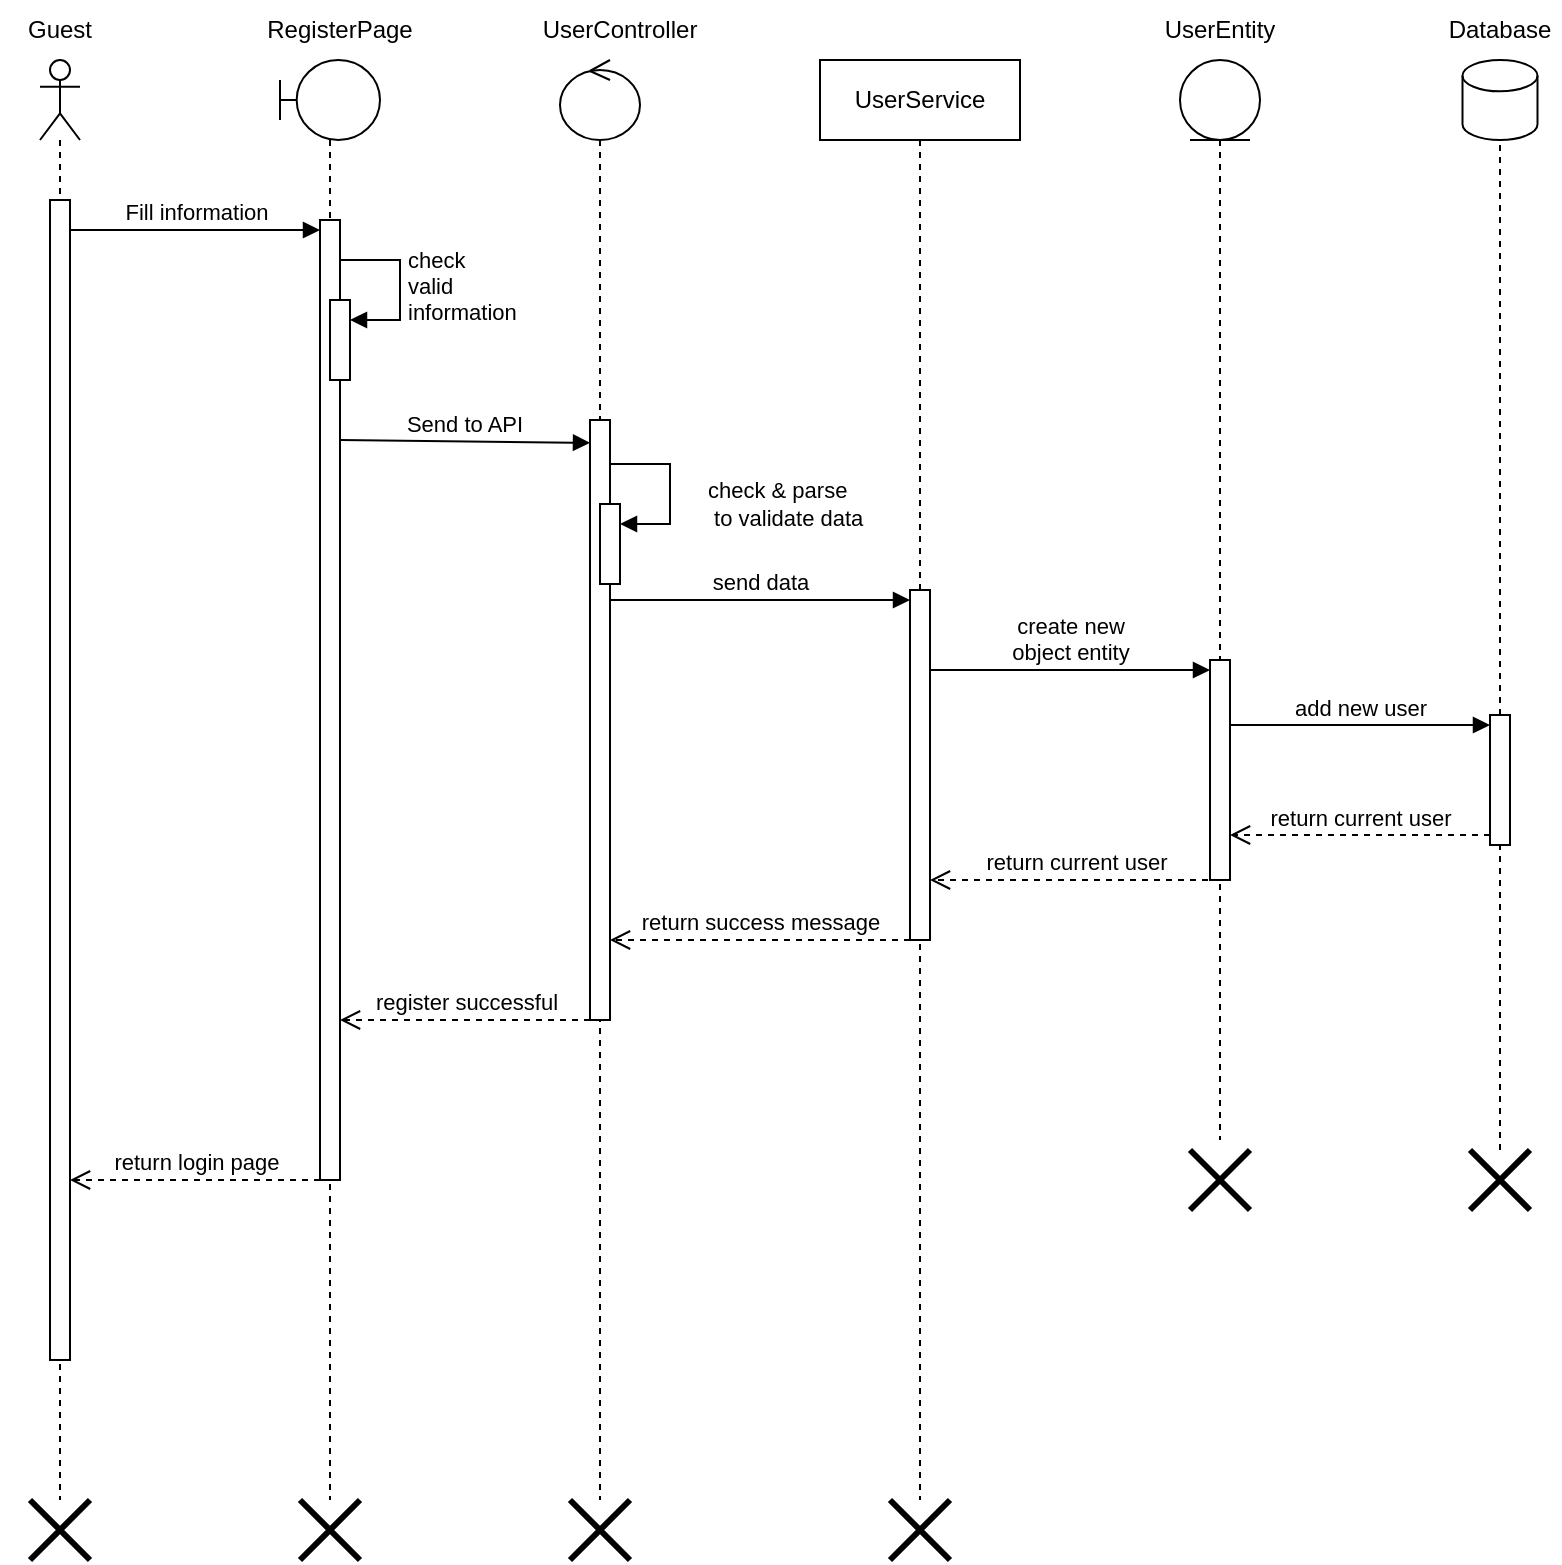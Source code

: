 <mxfile version="22.1.16" type="device">
  <diagram name="Page-1" id="13e1069c-82ec-6db2-03f1-153e76fe0fe0">
    <mxGraphModel dx="1050" dy="638" grid="1" gridSize="10" guides="1" tooltips="1" connect="1" arrows="1" fold="1" page="1" pageScale="1" pageWidth="1100" pageHeight="850" background="#ffffff" math="0" shadow="0">
      <root>
        <mxCell id="0" />
        <mxCell id="1" parent="0" />
        <mxCell id="lz0MykE74wNDTZAzRk8Y-2" value="" style="shape=umlLifeline;perimeter=lifelinePerimeter;whiteSpace=wrap;html=1;container=1;dropTarget=0;collapsible=0;recursiveResize=0;outlineConnect=0;portConstraint=eastwest;newEdgeStyle={&quot;curved&quot;:0,&quot;rounded&quot;:0};participant=umlActor;" parent="1" vertex="1">
          <mxGeometry x="70" y="80" width="20" height="720" as="geometry" />
        </mxCell>
        <mxCell id="PxKNgU_940p84eNw-MVf-37" value="" style="html=1;points=[[0,0,0,0,5],[0,1,0,0,-5],[1,0,0,0,5],[1,1,0,0,-5]];perimeter=orthogonalPerimeter;outlineConnect=0;targetShapes=umlLifeline;portConstraint=eastwest;newEdgeStyle={&quot;curved&quot;:0,&quot;rounded&quot;:0};" parent="lz0MykE74wNDTZAzRk8Y-2" vertex="1">
          <mxGeometry x="5" y="70" width="10" height="580" as="geometry" />
        </mxCell>
        <mxCell id="lz0MykE74wNDTZAzRk8Y-3" value="Guest" style="text;html=1;strokeColor=none;fillColor=none;align=center;verticalAlign=middle;whiteSpace=wrap;rounded=0;" parent="1" vertex="1">
          <mxGeometry x="50" y="50" width="60" height="30" as="geometry" />
        </mxCell>
        <mxCell id="lz0MykE74wNDTZAzRk8Y-4" value="" style="shape=umlLifeline;perimeter=lifelinePerimeter;whiteSpace=wrap;html=1;container=1;dropTarget=0;collapsible=0;recursiveResize=0;outlineConnect=0;portConstraint=eastwest;newEdgeStyle={&quot;curved&quot;:0,&quot;rounded&quot;:0};participant=umlBoundary;" parent="1" vertex="1">
          <mxGeometry x="190" y="80" width="50" height="720" as="geometry" />
        </mxCell>
        <mxCell id="lz0MykE74wNDTZAzRk8Y-6" value="" style="html=1;points=[[0,0,0,0,5],[0,1,0,0,-5],[1,0,0,0,5],[1,1,0,0,-5]];perimeter=orthogonalPerimeter;outlineConnect=0;targetShapes=umlLifeline;portConstraint=eastwest;newEdgeStyle={&quot;curved&quot;:0,&quot;rounded&quot;:0};" parent="lz0MykE74wNDTZAzRk8Y-4" vertex="1">
          <mxGeometry x="20" y="80" width="10" height="480" as="geometry" />
        </mxCell>
        <mxCell id="lz0MykE74wNDTZAzRk8Y-8" value="" style="html=1;points=[[0,0,0,0,5],[0,1,0,0,-5],[1,0,0,0,5],[1,1,0,0,-5]];perimeter=orthogonalPerimeter;outlineConnect=0;targetShapes=umlLifeline;portConstraint=eastwest;newEdgeStyle={&quot;curved&quot;:0,&quot;rounded&quot;:0};" parent="lz0MykE74wNDTZAzRk8Y-4" vertex="1">
          <mxGeometry x="25" y="120" width="10" height="40" as="geometry" />
        </mxCell>
        <mxCell id="lz0MykE74wNDTZAzRk8Y-9" value="check &lt;br&gt;valid &lt;br&gt;information" style="html=1;align=left;spacingLeft=2;endArrow=block;rounded=0;edgeStyle=orthogonalEdgeStyle;curved=0;rounded=0;" parent="lz0MykE74wNDTZAzRk8Y-4" target="lz0MykE74wNDTZAzRk8Y-8" edge="1">
          <mxGeometry relative="1" as="geometry">
            <mxPoint x="30" y="100" as="sourcePoint" />
            <Array as="points">
              <mxPoint x="60" y="130" />
            </Array>
          </mxGeometry>
        </mxCell>
        <mxCell id="lz0MykE74wNDTZAzRk8Y-5" value="RegisterPage" style="text;html=1;strokeColor=none;fillColor=none;align=center;verticalAlign=middle;whiteSpace=wrap;rounded=0;" parent="1" vertex="1">
          <mxGeometry x="190" y="50" width="60" height="30" as="geometry" />
        </mxCell>
        <mxCell id="lz0MykE74wNDTZAzRk8Y-7" value="Fill information" style="html=1;verticalAlign=bottom;startArrow=none;endArrow=block;startSize=8;curved=0;rounded=0;entryX=0;entryY=0;entryDx=0;entryDy=5;startFill=0;" parent="1" source="PxKNgU_940p84eNw-MVf-37" target="lz0MykE74wNDTZAzRk8Y-6" edge="1">
          <mxGeometry relative="1" as="geometry">
            <mxPoint x="90" y="165" as="sourcePoint" />
          </mxGeometry>
        </mxCell>
        <mxCell id="lz0MykE74wNDTZAzRk8Y-12" value="Send to API" style="html=1;verticalAlign=bottom;startArrow=none;endArrow=block;startSize=8;curved=0;rounded=0;entryX=0;entryY=0.063;entryDx=0;entryDy=0;entryPerimeter=0;startFill=0;" parent="1" edge="1">
          <mxGeometry relative="1" as="geometry">
            <mxPoint x="220" y="270" as="sourcePoint" />
            <mxPoint x="345" y="271.42" as="targetPoint" />
          </mxGeometry>
        </mxCell>
        <mxCell id="PxKNgU_940p84eNw-MVf-13" value="" style="shape=umlLifeline;perimeter=lifelinePerimeter;whiteSpace=wrap;html=1;container=1;dropTarget=0;collapsible=0;recursiveResize=0;outlineConnect=0;portConstraint=eastwest;newEdgeStyle={&quot;curved&quot;:0,&quot;rounded&quot;:0};participant=umlControl;" parent="1" vertex="1">
          <mxGeometry x="330" y="80" width="40" height="720" as="geometry" />
        </mxCell>
        <mxCell id="PxKNgU_940p84eNw-MVf-14" value="" style="html=1;points=[[0,0,0,0,5],[0,1,0,0,-5],[1,0,0,0,5],[1,1,0,0,-5]];perimeter=orthogonalPerimeter;outlineConnect=0;targetShapes=umlLifeline;portConstraint=eastwest;newEdgeStyle={&quot;curved&quot;:0,&quot;rounded&quot;:0};" parent="PxKNgU_940p84eNw-MVf-13" vertex="1">
          <mxGeometry x="15" y="180" width="10" height="300" as="geometry" />
        </mxCell>
        <mxCell id="PxKNgU_940p84eNw-MVf-15" value="" style="html=1;points=[[0,0,0,0,5],[0,1,0,0,-5],[1,0,0,0,5],[1,1,0,0,-5]];perimeter=orthogonalPerimeter;outlineConnect=0;targetShapes=umlLifeline;portConstraint=eastwest;newEdgeStyle={&quot;curved&quot;:0,&quot;rounded&quot;:0};" parent="PxKNgU_940p84eNw-MVf-13" vertex="1">
          <mxGeometry x="20" y="222" width="10" height="40" as="geometry" />
        </mxCell>
        <mxCell id="PxKNgU_940p84eNw-MVf-16" value="check &amp;amp; parse&lt;br&gt;&amp;nbsp;to validate data" style="html=1;align=left;spacingLeft=2;endArrow=block;rounded=0;edgeStyle=orthogonalEdgeStyle;curved=0;rounded=0;" parent="PxKNgU_940p84eNw-MVf-13" target="PxKNgU_940p84eNw-MVf-15" edge="1">
          <mxGeometry x="0.176" y="15" relative="1" as="geometry">
            <mxPoint x="25" y="202" as="sourcePoint" />
            <Array as="points">
              <mxPoint x="55" y="232" />
            </Array>
            <mxPoint as="offset" />
          </mxGeometry>
        </mxCell>
        <mxCell id="PxKNgU_940p84eNw-MVf-17" value="UserController" style="text;html=1;strokeColor=none;fillColor=none;align=center;verticalAlign=middle;whiteSpace=wrap;rounded=0;" parent="1" vertex="1">
          <mxGeometry x="330" y="50" width="60" height="30" as="geometry" />
        </mxCell>
        <mxCell id="PxKNgU_940p84eNw-MVf-18" value="UserService" style="shape=umlLifeline;perimeter=lifelinePerimeter;whiteSpace=wrap;html=1;container=1;dropTarget=0;collapsible=0;recursiveResize=0;outlineConnect=0;portConstraint=eastwest;newEdgeStyle={&quot;curved&quot;:0,&quot;rounded&quot;:0};" parent="1" vertex="1">
          <mxGeometry x="460" y="80" width="100" height="720" as="geometry" />
        </mxCell>
        <mxCell id="PxKNgU_940p84eNw-MVf-21" value="" style="html=1;points=[[0,0,0,0,5],[0,1,0,0,-5],[1,0,0,0,5],[1,1,0,0,-5]];perimeter=orthogonalPerimeter;outlineConnect=0;targetShapes=umlLifeline;portConstraint=eastwest;newEdgeStyle={&quot;curved&quot;:0,&quot;rounded&quot;:0};" parent="PxKNgU_940p84eNw-MVf-18" vertex="1">
          <mxGeometry x="45" y="265" width="10" height="175" as="geometry" />
        </mxCell>
        <mxCell id="PxKNgU_940p84eNw-MVf-22" value="send data" style="html=1;verticalAlign=bottom;startArrow=none;endArrow=block;startSize=8;curved=0;rounded=0;entryX=0;entryY=0;entryDx=0;entryDy=5;startFill=0;" parent="1" source="PxKNgU_940p84eNw-MVf-14" target="PxKNgU_940p84eNw-MVf-21" edge="1">
          <mxGeometry relative="1" as="geometry">
            <mxPoint x="435" y="350" as="sourcePoint" />
          </mxGeometry>
        </mxCell>
        <mxCell id="PxKNgU_940p84eNw-MVf-23" value="" style="shape=umlLifeline;perimeter=lifelinePerimeter;whiteSpace=wrap;html=1;container=1;dropTarget=0;collapsible=0;recursiveResize=0;outlineConnect=0;portConstraint=eastwest;newEdgeStyle={&quot;curved&quot;:0,&quot;rounded&quot;:0};participant=umlEntity;" parent="1" vertex="1">
          <mxGeometry x="640" y="80" width="40" height="540" as="geometry" />
        </mxCell>
        <mxCell id="PxKNgU_940p84eNw-MVf-24" value="" style="html=1;points=[[0,0,0,0,5],[0,1,0,0,-5],[1,0,0,0,5],[1,1,0,0,-5]];perimeter=orthogonalPerimeter;outlineConnect=0;targetShapes=umlLifeline;portConstraint=eastwest;newEdgeStyle={&quot;curved&quot;:0,&quot;rounded&quot;:0};" parent="PxKNgU_940p84eNw-MVf-23" vertex="1">
          <mxGeometry x="15" y="300" width="10" height="110" as="geometry" />
        </mxCell>
        <mxCell id="PxKNgU_940p84eNw-MVf-25" value="create new&lt;br&gt;object entity" style="html=1;verticalAlign=bottom;startArrow=none;endArrow=block;startSize=8;curved=0;rounded=0;entryX=0;entryY=0;entryDx=0;entryDy=5;startFill=0;" parent="1" source="PxKNgU_940p84eNw-MVf-21" target="PxKNgU_940p84eNw-MVf-24" edge="1">
          <mxGeometry relative="1" as="geometry">
            <mxPoint x="580" y="415" as="sourcePoint" />
          </mxGeometry>
        </mxCell>
        <mxCell id="PxKNgU_940p84eNw-MVf-26" value="UserEntity" style="text;html=1;strokeColor=none;fillColor=none;align=center;verticalAlign=middle;whiteSpace=wrap;rounded=0;" parent="1" vertex="1">
          <mxGeometry x="630" y="50" width="60" height="30" as="geometry" />
        </mxCell>
        <mxCell id="PxKNgU_940p84eNw-MVf-27" value="" style="shape=cylinder3;whiteSpace=wrap;html=1;boundedLbl=1;backgroundOutline=1;size=7.833;" parent="1" vertex="1">
          <mxGeometry x="781.25" y="80" width="37.5" height="40" as="geometry" />
        </mxCell>
        <mxCell id="PxKNgU_940p84eNw-MVf-28" value="" style="endArrow=none;dashed=1;html=1;rounded=0;entryX=0.5;entryY=1;entryDx=0;entryDy=0;entryPerimeter=0;" parent="1" source="PxKNgU_940p84eNw-MVf-30" target="PxKNgU_940p84eNw-MVf-27" edge="1">
          <mxGeometry width="50" height="50" relative="1" as="geometry">
            <mxPoint x="800" y="640" as="sourcePoint" />
            <mxPoint x="541.25" y="40" as="targetPoint" />
          </mxGeometry>
        </mxCell>
        <mxCell id="PxKNgU_940p84eNw-MVf-29" value="Database" style="text;html=1;strokeColor=none;fillColor=none;align=center;verticalAlign=middle;whiteSpace=wrap;rounded=0;" parent="1" vertex="1">
          <mxGeometry x="770" y="50" width="60" height="30" as="geometry" />
        </mxCell>
        <mxCell id="PxKNgU_940p84eNw-MVf-31" value="add new user" style="html=1;verticalAlign=bottom;endArrow=block;curved=0;rounded=0;entryX=0;entryY=0;entryDx=0;entryDy=5;" parent="1" source="PxKNgU_940p84eNw-MVf-24" target="PxKNgU_940p84eNw-MVf-30" edge="1">
          <mxGeometry relative="1" as="geometry">
            <mxPoint x="725" y="430" as="sourcePoint" />
          </mxGeometry>
        </mxCell>
        <mxCell id="PxKNgU_940p84eNw-MVf-32" value="return current user" style="html=1;verticalAlign=bottom;endArrow=open;dashed=1;endSize=8;curved=0;rounded=0;exitX=0;exitY=1;exitDx=0;exitDy=-5;" parent="1" source="PxKNgU_940p84eNw-MVf-30" target="PxKNgU_940p84eNw-MVf-24" edge="1">
          <mxGeometry relative="1" as="geometry">
            <mxPoint x="725" y="500" as="targetPoint" />
          </mxGeometry>
        </mxCell>
        <mxCell id="PxKNgU_940p84eNw-MVf-33" value="return current user" style="html=1;verticalAlign=bottom;endArrow=open;dashed=1;endSize=8;curved=0;rounded=0;exitX=0;exitY=1;exitDx=0;exitDy=-5;" parent="1" edge="1">
          <mxGeometry relative="1" as="geometry">
            <mxPoint x="515" y="490" as="targetPoint" />
            <mxPoint x="660" y="490" as="sourcePoint" />
          </mxGeometry>
        </mxCell>
        <mxCell id="PxKNgU_940p84eNw-MVf-34" value="return success message" style="html=1;verticalAlign=bottom;endArrow=open;dashed=1;endSize=8;curved=0;rounded=0;" parent="1" edge="1">
          <mxGeometry relative="1" as="geometry">
            <mxPoint x="355" y="520" as="targetPoint" />
            <mxPoint x="505" y="520" as="sourcePoint" />
          </mxGeometry>
        </mxCell>
        <mxCell id="PxKNgU_940p84eNw-MVf-35" value="register successful" style="html=1;verticalAlign=bottom;endArrow=open;dashed=1;endSize=8;curved=0;rounded=0;" parent="1" source="PxKNgU_940p84eNw-MVf-14" edge="1">
          <mxGeometry relative="1" as="geometry">
            <mxPoint x="220" y="560" as="targetPoint" />
            <mxPoint x="370" y="560" as="sourcePoint" />
          </mxGeometry>
        </mxCell>
        <mxCell id="PxKNgU_940p84eNw-MVf-36" value="return login page" style="html=1;verticalAlign=bottom;endArrow=open;dashed=1;endSize=8;curved=0;rounded=0;" parent="1" target="PxKNgU_940p84eNw-MVf-37" edge="1">
          <mxGeometry relative="1" as="geometry">
            <mxPoint x="210" y="640" as="sourcePoint" />
            <mxPoint x="100" y="640" as="targetPoint" />
          </mxGeometry>
        </mxCell>
        <mxCell id="PxKNgU_940p84eNw-MVf-38" value="" style="shape=umlDestroy;whiteSpace=wrap;html=1;strokeWidth=3;targetShapes=umlLifeline;" parent="1" vertex="1">
          <mxGeometry x="785" y="625" width="30" height="30" as="geometry" />
        </mxCell>
        <mxCell id="PxKNgU_940p84eNw-MVf-39" value="" style="shape=umlDestroy;whiteSpace=wrap;html=1;strokeWidth=3;targetShapes=umlLifeline;" parent="1" vertex="1">
          <mxGeometry x="645" y="625" width="30" height="30" as="geometry" />
        </mxCell>
        <mxCell id="r9pjvJJ1i8J9ZIXfnsjn-1" value="" style="shape=umlDestroy;whiteSpace=wrap;html=1;strokeWidth=3;targetShapes=umlLifeline;" vertex="1" parent="1">
          <mxGeometry x="495" y="800" width="30" height="30" as="geometry" />
        </mxCell>
        <mxCell id="r9pjvJJ1i8J9ZIXfnsjn-2" value="" style="shape=umlDestroy;whiteSpace=wrap;html=1;strokeWidth=3;targetShapes=umlLifeline;" vertex="1" parent="1">
          <mxGeometry x="335" y="800" width="30" height="30" as="geometry" />
        </mxCell>
        <mxCell id="r9pjvJJ1i8J9ZIXfnsjn-3" value="" style="shape=umlDestroy;whiteSpace=wrap;html=1;strokeWidth=3;targetShapes=umlLifeline;" vertex="1" parent="1">
          <mxGeometry x="200" y="800" width="30" height="30" as="geometry" />
        </mxCell>
        <mxCell id="r9pjvJJ1i8J9ZIXfnsjn-4" value="" style="shape=umlDestroy;whiteSpace=wrap;html=1;strokeWidth=3;targetShapes=umlLifeline;" vertex="1" parent="1">
          <mxGeometry x="65" y="800" width="30" height="30" as="geometry" />
        </mxCell>
        <mxCell id="r9pjvJJ1i8J9ZIXfnsjn-5" value="" style="endArrow=none;dashed=1;html=1;rounded=0;entryX=0.5;entryY=1;entryDx=0;entryDy=0;entryPerimeter=0;" edge="1" parent="1" source="PxKNgU_940p84eNw-MVf-38" target="PxKNgU_940p84eNw-MVf-30">
          <mxGeometry width="50" height="50" relative="1" as="geometry">
            <mxPoint x="800" y="625" as="sourcePoint" />
            <mxPoint x="800" y="120" as="targetPoint" />
          </mxGeometry>
        </mxCell>
        <mxCell id="PxKNgU_940p84eNw-MVf-30" value="" style="html=1;points=[[0,0,0,0,5],[0,1,0,0,-5],[1,0,0,0,5],[1,1,0,0,-5]];perimeter=orthogonalPerimeter;outlineConnect=0;targetShapes=umlLifeline;portConstraint=eastwest;newEdgeStyle={&quot;curved&quot;:0,&quot;rounded&quot;:0};" parent="1" vertex="1">
          <mxGeometry x="795" y="407.5" width="10" height="65" as="geometry" />
        </mxCell>
      </root>
    </mxGraphModel>
  </diagram>
</mxfile>
